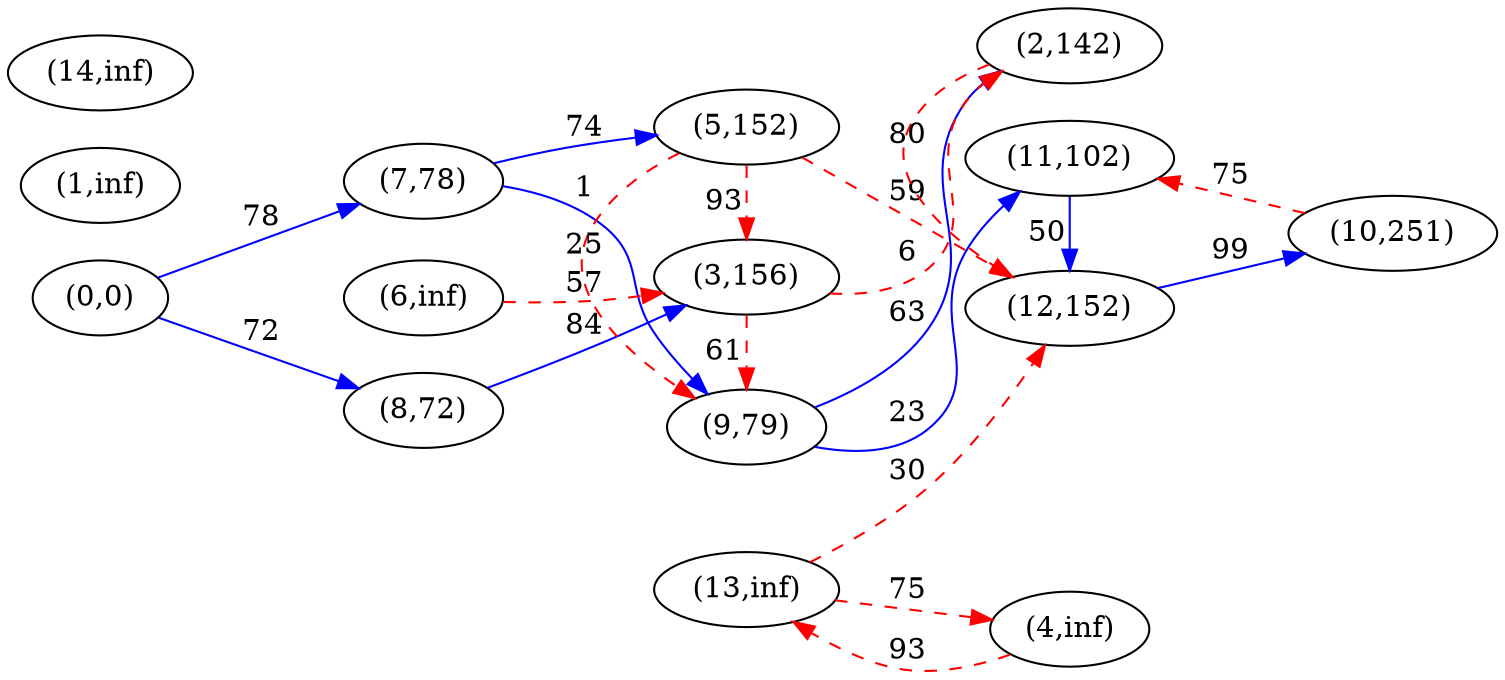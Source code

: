 digraph G {
ranksep = "equally";
rankdir = LR;
{rank = same; "(0,0)"; };
{rank = same; "(7,78)"; "(8,72)"; };
{rank = same; "(9,79)"; "(5,152)"; "(3,156)"; };
{rank = same; "(11,102)"; "(2,142)"; "(12,152)"; };
{rank = same; "(10,251)"; };
{rank = same; };
{rank = same; "(1,inf)"; };
{rank = same; "(4,inf)"; };
{rank = same; "(13,inf)"; };
{rank = same; };
{rank = same; "(6,inf)"; };
{rank = same; };
{rank = same; "(14,inf)"; };
"(0,0)"->"(7,78)"[label="78" color = "blue"];
"(0,0)"->"(8,72)"[label="72" color = "blue"];
"(7,78)"->"(9,79)"[label="1" color = "blue"];
"(7,78)"->"(5,152)"[label="74" color = "blue"];
"(8,72)"->"(3,156)"[label="84" color = "blue"];
"(9,79)"->"(11,102)"[label="23" color = "blue"];
"(9,79)"->"(2,142)"[label="63" color = "blue"];
"(5,152)"->"(12,152)"[label="59" color = "red" style = "dashed" ];
"(5,152)"->"(9,79)"[label="25" color = "red" style = "dashed" ];
"(5,152)"->"(3,156)"[label="93" color = "red" style = "dashed" ];
"(3,156)"->"(9,79)"[label="61" color = "red" style = "dashed" ];
"(3,156)"->"(2,142)"[label="6" color = "red" style = "dashed" ];
"(11,102)"->"(12,152)"[label="50" color = "blue"];
"(2,142)"->"(12,152)"[label="80" color = "red" style = "dashed" ];
"(12,152)"->"(10,251)"[label="99" color = "blue"];
"(10,251)"->"(11,102)"[label="75" color = "red" style = "dashed" ];
"(1,inf)"
"(4,inf)"->"(13,inf)"[label="93" color = "red" style = "dashed" ];
"(13,inf)"->"(4,inf)"[label="75" color = "red" style = "dashed" ];
"(13,inf)"->"(12,152)"[label="30" color = "red" style = "dashed" ];
"(6,inf)"->"(3,156)"[label="57" color = "red" style = "dashed" ];
"(14,inf)"
}
